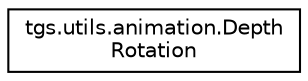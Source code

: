 digraph "Graphical Class Hierarchy"
{
  edge [fontname="Helvetica",fontsize="10",labelfontname="Helvetica",labelfontsize="10"];
  node [fontname="Helvetica",fontsize="10",shape=record];
  rankdir="LR";
  Node0 [label="tgs.utils.animation.Depth\lRotation",height=0.2,width=0.4,color="black", fillcolor="white", style="filled",URL="$classtgs_1_1utils_1_1animation_1_1DepthRotation.html"];
}
